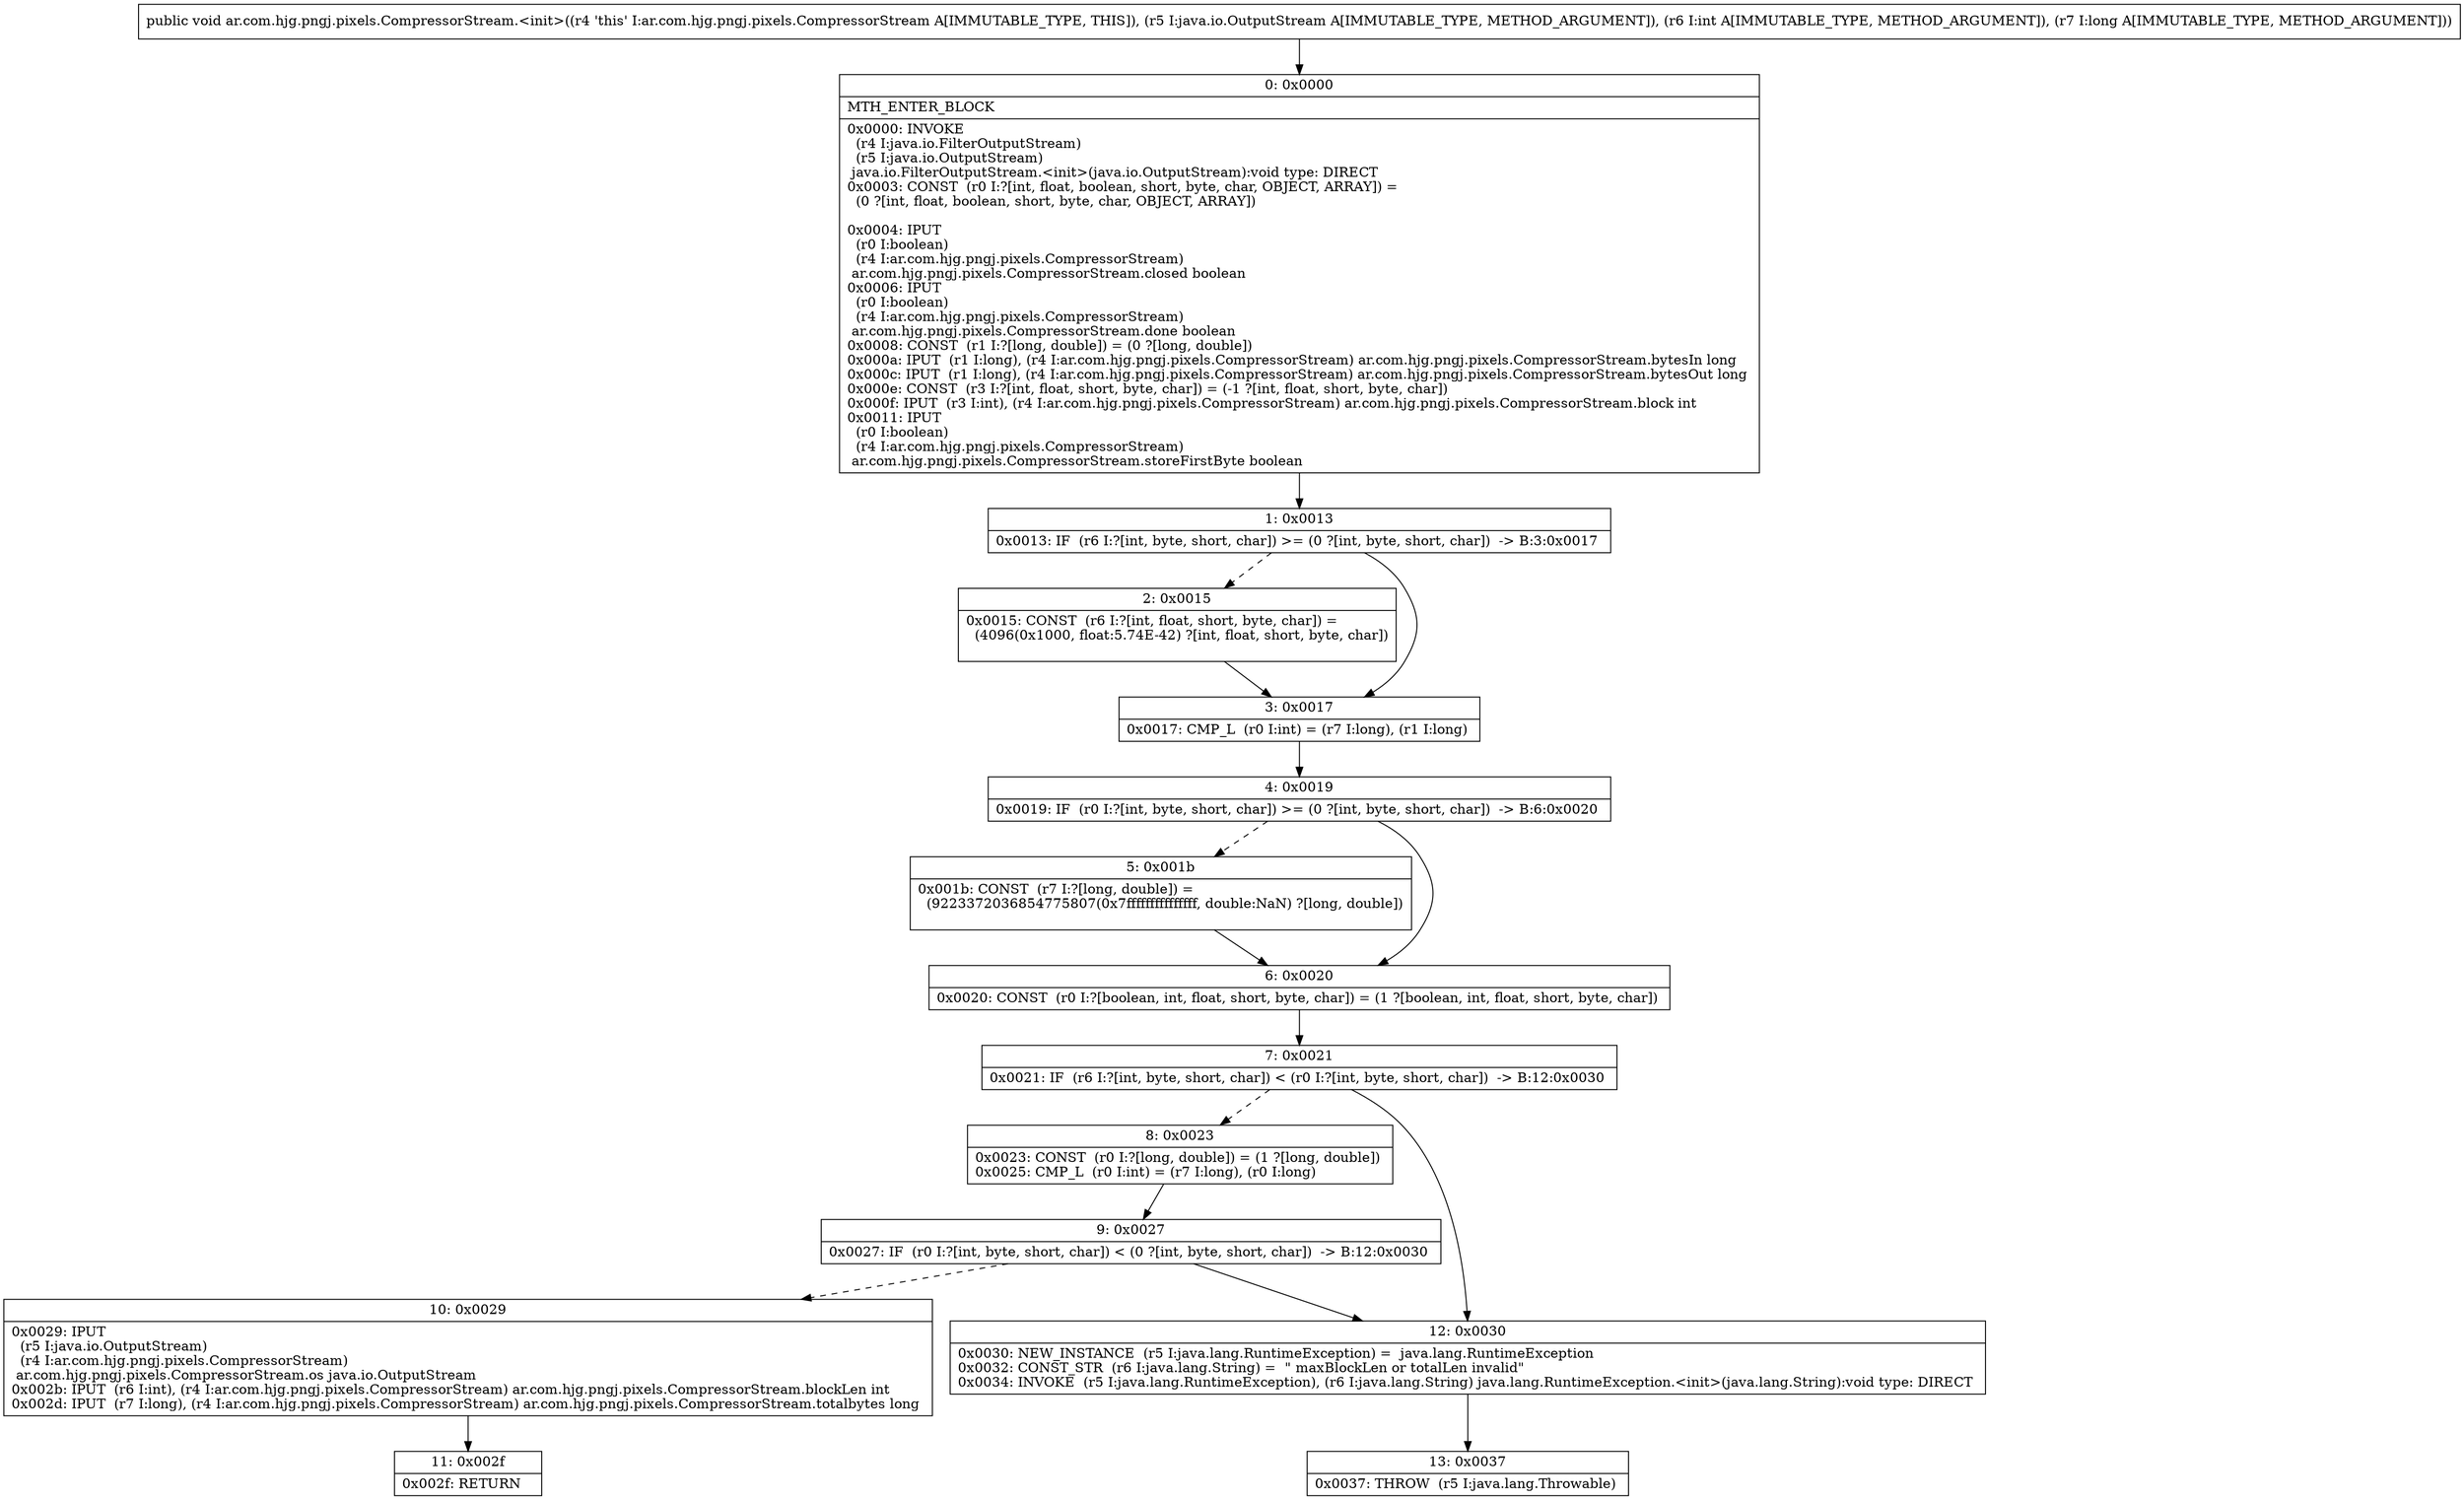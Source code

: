 digraph "CFG forar.com.hjg.pngj.pixels.CompressorStream.\<init\>(Ljava\/io\/OutputStream;IJ)V" {
Node_0 [shape=record,label="{0\:\ 0x0000|MTH_ENTER_BLOCK\l|0x0000: INVOKE  \l  (r4 I:java.io.FilterOutputStream)\l  (r5 I:java.io.OutputStream)\l java.io.FilterOutputStream.\<init\>(java.io.OutputStream):void type: DIRECT \l0x0003: CONST  (r0 I:?[int, float, boolean, short, byte, char, OBJECT, ARRAY]) = \l  (0 ?[int, float, boolean, short, byte, char, OBJECT, ARRAY])\l \l0x0004: IPUT  \l  (r0 I:boolean)\l  (r4 I:ar.com.hjg.pngj.pixels.CompressorStream)\l ar.com.hjg.pngj.pixels.CompressorStream.closed boolean \l0x0006: IPUT  \l  (r0 I:boolean)\l  (r4 I:ar.com.hjg.pngj.pixels.CompressorStream)\l ar.com.hjg.pngj.pixels.CompressorStream.done boolean \l0x0008: CONST  (r1 I:?[long, double]) = (0 ?[long, double]) \l0x000a: IPUT  (r1 I:long), (r4 I:ar.com.hjg.pngj.pixels.CompressorStream) ar.com.hjg.pngj.pixels.CompressorStream.bytesIn long \l0x000c: IPUT  (r1 I:long), (r4 I:ar.com.hjg.pngj.pixels.CompressorStream) ar.com.hjg.pngj.pixels.CompressorStream.bytesOut long \l0x000e: CONST  (r3 I:?[int, float, short, byte, char]) = (\-1 ?[int, float, short, byte, char]) \l0x000f: IPUT  (r3 I:int), (r4 I:ar.com.hjg.pngj.pixels.CompressorStream) ar.com.hjg.pngj.pixels.CompressorStream.block int \l0x0011: IPUT  \l  (r0 I:boolean)\l  (r4 I:ar.com.hjg.pngj.pixels.CompressorStream)\l ar.com.hjg.pngj.pixels.CompressorStream.storeFirstByte boolean \l}"];
Node_1 [shape=record,label="{1\:\ 0x0013|0x0013: IF  (r6 I:?[int, byte, short, char]) \>= (0 ?[int, byte, short, char])  \-\> B:3:0x0017 \l}"];
Node_2 [shape=record,label="{2\:\ 0x0015|0x0015: CONST  (r6 I:?[int, float, short, byte, char]) = \l  (4096(0x1000, float:5.74E\-42) ?[int, float, short, byte, char])\l \l}"];
Node_3 [shape=record,label="{3\:\ 0x0017|0x0017: CMP_L  (r0 I:int) = (r7 I:long), (r1 I:long) \l}"];
Node_4 [shape=record,label="{4\:\ 0x0019|0x0019: IF  (r0 I:?[int, byte, short, char]) \>= (0 ?[int, byte, short, char])  \-\> B:6:0x0020 \l}"];
Node_5 [shape=record,label="{5\:\ 0x001b|0x001b: CONST  (r7 I:?[long, double]) = \l  (9223372036854775807(0x7fffffffffffffff, double:NaN) ?[long, double])\l \l}"];
Node_6 [shape=record,label="{6\:\ 0x0020|0x0020: CONST  (r0 I:?[boolean, int, float, short, byte, char]) = (1 ?[boolean, int, float, short, byte, char]) \l}"];
Node_7 [shape=record,label="{7\:\ 0x0021|0x0021: IF  (r6 I:?[int, byte, short, char]) \< (r0 I:?[int, byte, short, char])  \-\> B:12:0x0030 \l}"];
Node_8 [shape=record,label="{8\:\ 0x0023|0x0023: CONST  (r0 I:?[long, double]) = (1 ?[long, double]) \l0x0025: CMP_L  (r0 I:int) = (r7 I:long), (r0 I:long) \l}"];
Node_9 [shape=record,label="{9\:\ 0x0027|0x0027: IF  (r0 I:?[int, byte, short, char]) \< (0 ?[int, byte, short, char])  \-\> B:12:0x0030 \l}"];
Node_10 [shape=record,label="{10\:\ 0x0029|0x0029: IPUT  \l  (r5 I:java.io.OutputStream)\l  (r4 I:ar.com.hjg.pngj.pixels.CompressorStream)\l ar.com.hjg.pngj.pixels.CompressorStream.os java.io.OutputStream \l0x002b: IPUT  (r6 I:int), (r4 I:ar.com.hjg.pngj.pixels.CompressorStream) ar.com.hjg.pngj.pixels.CompressorStream.blockLen int \l0x002d: IPUT  (r7 I:long), (r4 I:ar.com.hjg.pngj.pixels.CompressorStream) ar.com.hjg.pngj.pixels.CompressorStream.totalbytes long \l}"];
Node_11 [shape=record,label="{11\:\ 0x002f|0x002f: RETURN   \l}"];
Node_12 [shape=record,label="{12\:\ 0x0030|0x0030: NEW_INSTANCE  (r5 I:java.lang.RuntimeException) =  java.lang.RuntimeException \l0x0032: CONST_STR  (r6 I:java.lang.String) =  \" maxBlockLen or totalLen invalid\" \l0x0034: INVOKE  (r5 I:java.lang.RuntimeException), (r6 I:java.lang.String) java.lang.RuntimeException.\<init\>(java.lang.String):void type: DIRECT \l}"];
Node_13 [shape=record,label="{13\:\ 0x0037|0x0037: THROW  (r5 I:java.lang.Throwable) \l}"];
MethodNode[shape=record,label="{public void ar.com.hjg.pngj.pixels.CompressorStream.\<init\>((r4 'this' I:ar.com.hjg.pngj.pixels.CompressorStream A[IMMUTABLE_TYPE, THIS]), (r5 I:java.io.OutputStream A[IMMUTABLE_TYPE, METHOD_ARGUMENT]), (r6 I:int A[IMMUTABLE_TYPE, METHOD_ARGUMENT]), (r7 I:long A[IMMUTABLE_TYPE, METHOD_ARGUMENT])) }"];
MethodNode -> Node_0;
Node_0 -> Node_1;
Node_1 -> Node_2[style=dashed];
Node_1 -> Node_3;
Node_2 -> Node_3;
Node_3 -> Node_4;
Node_4 -> Node_5[style=dashed];
Node_4 -> Node_6;
Node_5 -> Node_6;
Node_6 -> Node_7;
Node_7 -> Node_8[style=dashed];
Node_7 -> Node_12;
Node_8 -> Node_9;
Node_9 -> Node_10[style=dashed];
Node_9 -> Node_12;
Node_10 -> Node_11;
Node_12 -> Node_13;
}

